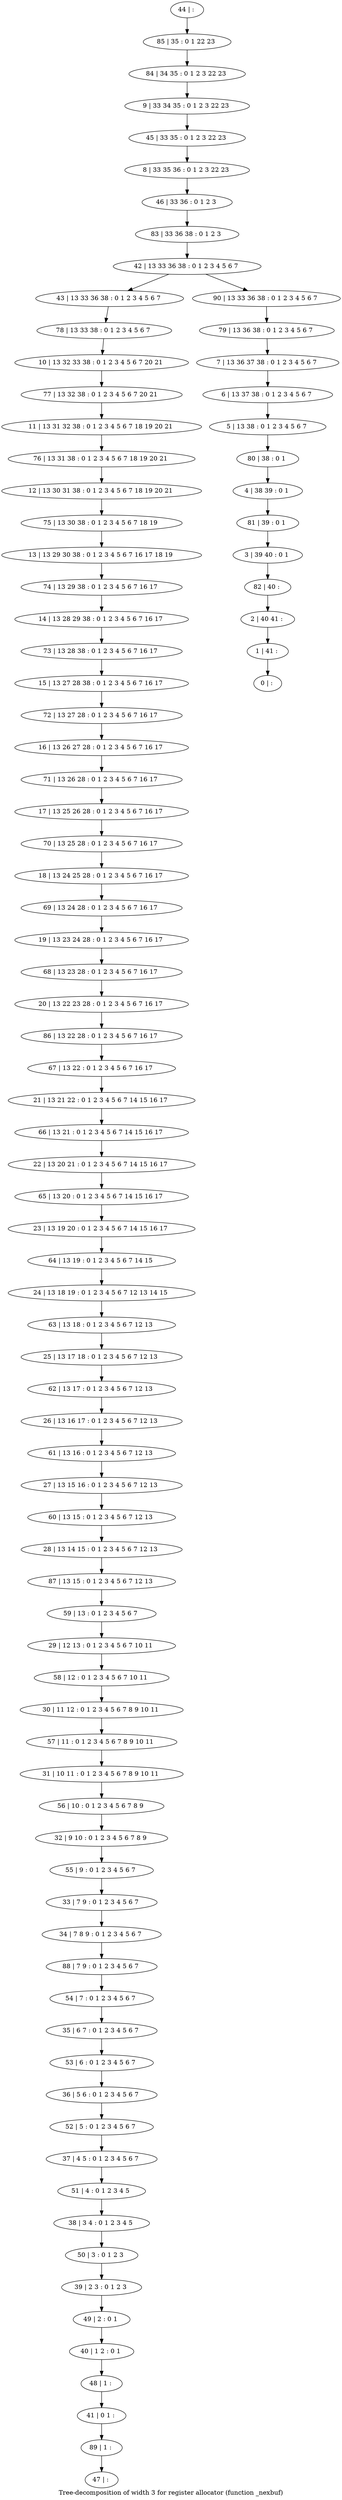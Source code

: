 digraph G {
graph [label="Tree-decomposition of width 3 for register allocator (function _nexbuf)"]
0[label="0 | : "];
1[label="1 | 41 : "];
2[label="2 | 40 41 : "];
3[label="3 | 39 40 : 0 1 "];
4[label="4 | 38 39 : 0 1 "];
5[label="5 | 13 38 : 0 1 2 3 4 5 6 7 "];
6[label="6 | 13 37 38 : 0 1 2 3 4 5 6 7 "];
7[label="7 | 13 36 37 38 : 0 1 2 3 4 5 6 7 "];
8[label="8 | 33 35 36 : 0 1 2 3 22 23 "];
9[label="9 | 33 34 35 : 0 1 2 3 22 23 "];
10[label="10 | 13 32 33 38 : 0 1 2 3 4 5 6 7 20 21 "];
11[label="11 | 13 31 32 38 : 0 1 2 3 4 5 6 7 18 19 20 21 "];
12[label="12 | 13 30 31 38 : 0 1 2 3 4 5 6 7 18 19 20 21 "];
13[label="13 | 13 29 30 38 : 0 1 2 3 4 5 6 7 16 17 18 19 "];
14[label="14 | 13 28 29 38 : 0 1 2 3 4 5 6 7 16 17 "];
15[label="15 | 13 27 28 38 : 0 1 2 3 4 5 6 7 16 17 "];
16[label="16 | 13 26 27 28 : 0 1 2 3 4 5 6 7 16 17 "];
17[label="17 | 13 25 26 28 : 0 1 2 3 4 5 6 7 16 17 "];
18[label="18 | 13 24 25 28 : 0 1 2 3 4 5 6 7 16 17 "];
19[label="19 | 13 23 24 28 : 0 1 2 3 4 5 6 7 16 17 "];
20[label="20 | 13 22 23 28 : 0 1 2 3 4 5 6 7 16 17 "];
21[label="21 | 13 21 22 : 0 1 2 3 4 5 6 7 14 15 16 17 "];
22[label="22 | 13 20 21 : 0 1 2 3 4 5 6 7 14 15 16 17 "];
23[label="23 | 13 19 20 : 0 1 2 3 4 5 6 7 14 15 16 17 "];
24[label="24 | 13 18 19 : 0 1 2 3 4 5 6 7 12 13 14 15 "];
25[label="25 | 13 17 18 : 0 1 2 3 4 5 6 7 12 13 "];
26[label="26 | 13 16 17 : 0 1 2 3 4 5 6 7 12 13 "];
27[label="27 | 13 15 16 : 0 1 2 3 4 5 6 7 12 13 "];
28[label="28 | 13 14 15 : 0 1 2 3 4 5 6 7 12 13 "];
29[label="29 | 12 13 : 0 1 2 3 4 5 6 7 10 11 "];
30[label="30 | 11 12 : 0 1 2 3 4 5 6 7 8 9 10 11 "];
31[label="31 | 10 11 : 0 1 2 3 4 5 6 7 8 9 10 11 "];
32[label="32 | 9 10 : 0 1 2 3 4 5 6 7 8 9 "];
33[label="33 | 7 9 : 0 1 2 3 4 5 6 7 "];
34[label="34 | 7 8 9 : 0 1 2 3 4 5 6 7 "];
35[label="35 | 6 7 : 0 1 2 3 4 5 6 7 "];
36[label="36 | 5 6 : 0 1 2 3 4 5 6 7 "];
37[label="37 | 4 5 : 0 1 2 3 4 5 6 7 "];
38[label="38 | 3 4 : 0 1 2 3 4 5 "];
39[label="39 | 2 3 : 0 1 2 3 "];
40[label="40 | 1 2 : 0 1 "];
41[label="41 | 0 1 : "];
42[label="42 | 13 33 36 38 : 0 1 2 3 4 5 6 7 "];
43[label="43 | 13 33 36 38 : 0 1 2 3 4 5 6 7 "];
44[label="44 | : "];
45[label="45 | 33 35 : 0 1 2 3 22 23 "];
46[label="46 | 33 36 : 0 1 2 3 "];
47[label="47 | : "];
48[label="48 | 1 : "];
49[label="49 | 2 : 0 1 "];
50[label="50 | 3 : 0 1 2 3 "];
51[label="51 | 4 : 0 1 2 3 4 5 "];
52[label="52 | 5 : 0 1 2 3 4 5 6 7 "];
53[label="53 | 6 : 0 1 2 3 4 5 6 7 "];
54[label="54 | 7 : 0 1 2 3 4 5 6 7 "];
55[label="55 | 9 : 0 1 2 3 4 5 6 7 "];
56[label="56 | 10 : 0 1 2 3 4 5 6 7 8 9 "];
57[label="57 | 11 : 0 1 2 3 4 5 6 7 8 9 10 11 "];
58[label="58 | 12 : 0 1 2 3 4 5 6 7 10 11 "];
59[label="59 | 13 : 0 1 2 3 4 5 6 7 "];
60[label="60 | 13 15 : 0 1 2 3 4 5 6 7 12 13 "];
61[label="61 | 13 16 : 0 1 2 3 4 5 6 7 12 13 "];
62[label="62 | 13 17 : 0 1 2 3 4 5 6 7 12 13 "];
63[label="63 | 13 18 : 0 1 2 3 4 5 6 7 12 13 "];
64[label="64 | 13 19 : 0 1 2 3 4 5 6 7 14 15 "];
65[label="65 | 13 20 : 0 1 2 3 4 5 6 7 14 15 16 17 "];
66[label="66 | 13 21 : 0 1 2 3 4 5 6 7 14 15 16 17 "];
67[label="67 | 13 22 : 0 1 2 3 4 5 6 7 16 17 "];
68[label="68 | 13 23 28 : 0 1 2 3 4 5 6 7 16 17 "];
69[label="69 | 13 24 28 : 0 1 2 3 4 5 6 7 16 17 "];
70[label="70 | 13 25 28 : 0 1 2 3 4 5 6 7 16 17 "];
71[label="71 | 13 26 28 : 0 1 2 3 4 5 6 7 16 17 "];
72[label="72 | 13 27 28 : 0 1 2 3 4 5 6 7 16 17 "];
73[label="73 | 13 28 38 : 0 1 2 3 4 5 6 7 16 17 "];
74[label="74 | 13 29 38 : 0 1 2 3 4 5 6 7 16 17 "];
75[label="75 | 13 30 38 : 0 1 2 3 4 5 6 7 18 19 "];
76[label="76 | 13 31 38 : 0 1 2 3 4 5 6 7 18 19 20 21 "];
77[label="77 | 13 32 38 : 0 1 2 3 4 5 6 7 20 21 "];
78[label="78 | 13 33 38 : 0 1 2 3 4 5 6 7 "];
79[label="79 | 13 36 38 : 0 1 2 3 4 5 6 7 "];
80[label="80 | 38 : 0 1 "];
81[label="81 | 39 : 0 1 "];
82[label="82 | 40 : "];
83[label="83 | 33 36 38 : 0 1 2 3 "];
84[label="84 | 34 35 : 0 1 2 3 22 23 "];
85[label="85 | 35 : 0 1 22 23 "];
86[label="86 | 13 22 28 : 0 1 2 3 4 5 6 7 16 17 "];
87[label="87 | 13 15 : 0 1 2 3 4 5 6 7 12 13 "];
88[label="88 | 7 9 : 0 1 2 3 4 5 6 7 "];
89[label="89 | 1 : "];
90[label="90 | 13 33 36 38 : 0 1 2 3 4 5 6 7 "];
33->34 ;
48->41 ;
40->48 ;
49->40 ;
39->49 ;
50->39 ;
38->50 ;
51->38 ;
37->51 ;
52->37 ;
36->52 ;
53->36 ;
35->53 ;
54->35 ;
55->33 ;
32->55 ;
56->32 ;
31->56 ;
57->31 ;
30->57 ;
58->30 ;
29->58 ;
59->29 ;
60->28 ;
27->60 ;
61->27 ;
26->61 ;
62->26 ;
25->62 ;
63->25 ;
24->63 ;
64->24 ;
23->64 ;
65->23 ;
22->65 ;
66->22 ;
21->66 ;
67->21 ;
68->20 ;
19->68 ;
69->19 ;
18->69 ;
70->18 ;
17->70 ;
71->17 ;
16->71 ;
72->16 ;
15->72 ;
73->15 ;
14->73 ;
74->14 ;
13->74 ;
75->13 ;
12->75 ;
76->12 ;
11->76 ;
77->11 ;
10->77 ;
78->10 ;
43->78 ;
86->67 ;
20->86 ;
87->59 ;
28->87 ;
88->54 ;
34->88 ;
89->47 ;
41->89 ;
44->85 ;
85->84 ;
84->9 ;
9->45 ;
45->8 ;
8->46 ;
46->83 ;
83->42 ;
79->7 ;
7->6 ;
6->5 ;
5->80 ;
80->4 ;
4->81 ;
81->3 ;
3->82 ;
82->2 ;
2->1 ;
1->0 ;
90->79 ;
42->43 ;
42->90 ;
}
